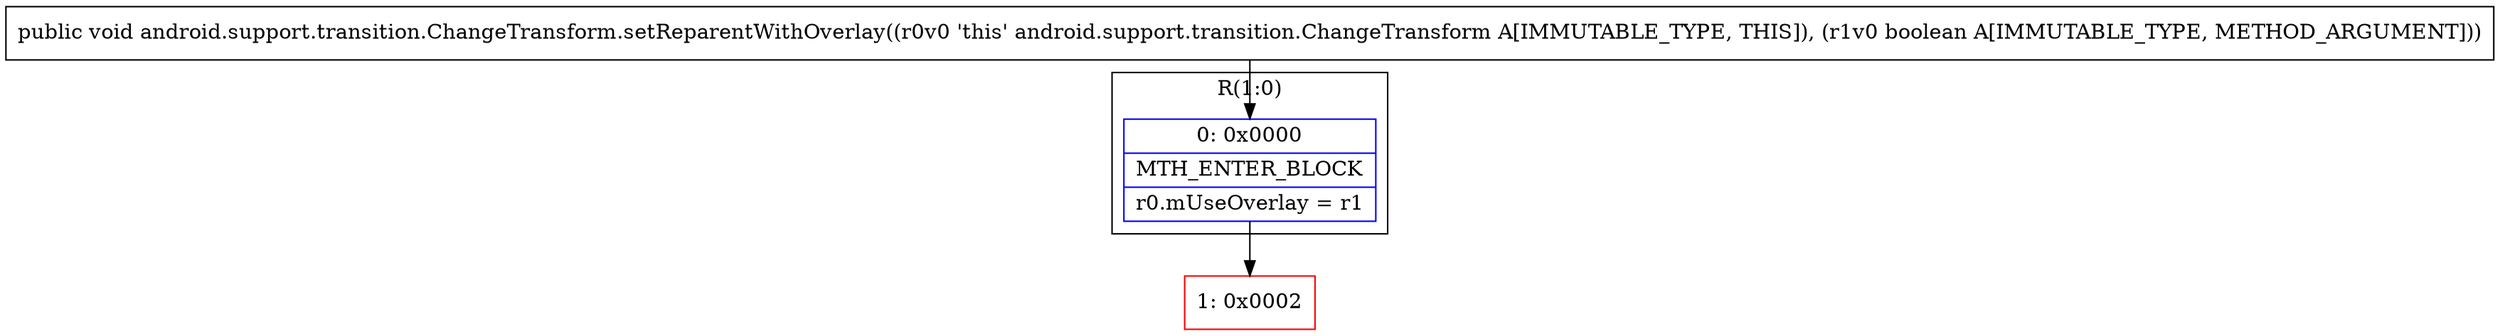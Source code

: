 digraph "CFG forandroid.support.transition.ChangeTransform.setReparentWithOverlay(Z)V" {
subgraph cluster_Region_1751603795 {
label = "R(1:0)";
node [shape=record,color=blue];
Node_0 [shape=record,label="{0\:\ 0x0000|MTH_ENTER_BLOCK\l|r0.mUseOverlay = r1\l}"];
}
Node_1 [shape=record,color=red,label="{1\:\ 0x0002}"];
MethodNode[shape=record,label="{public void android.support.transition.ChangeTransform.setReparentWithOverlay((r0v0 'this' android.support.transition.ChangeTransform A[IMMUTABLE_TYPE, THIS]), (r1v0 boolean A[IMMUTABLE_TYPE, METHOD_ARGUMENT])) }"];
MethodNode -> Node_0;
Node_0 -> Node_1;
}

